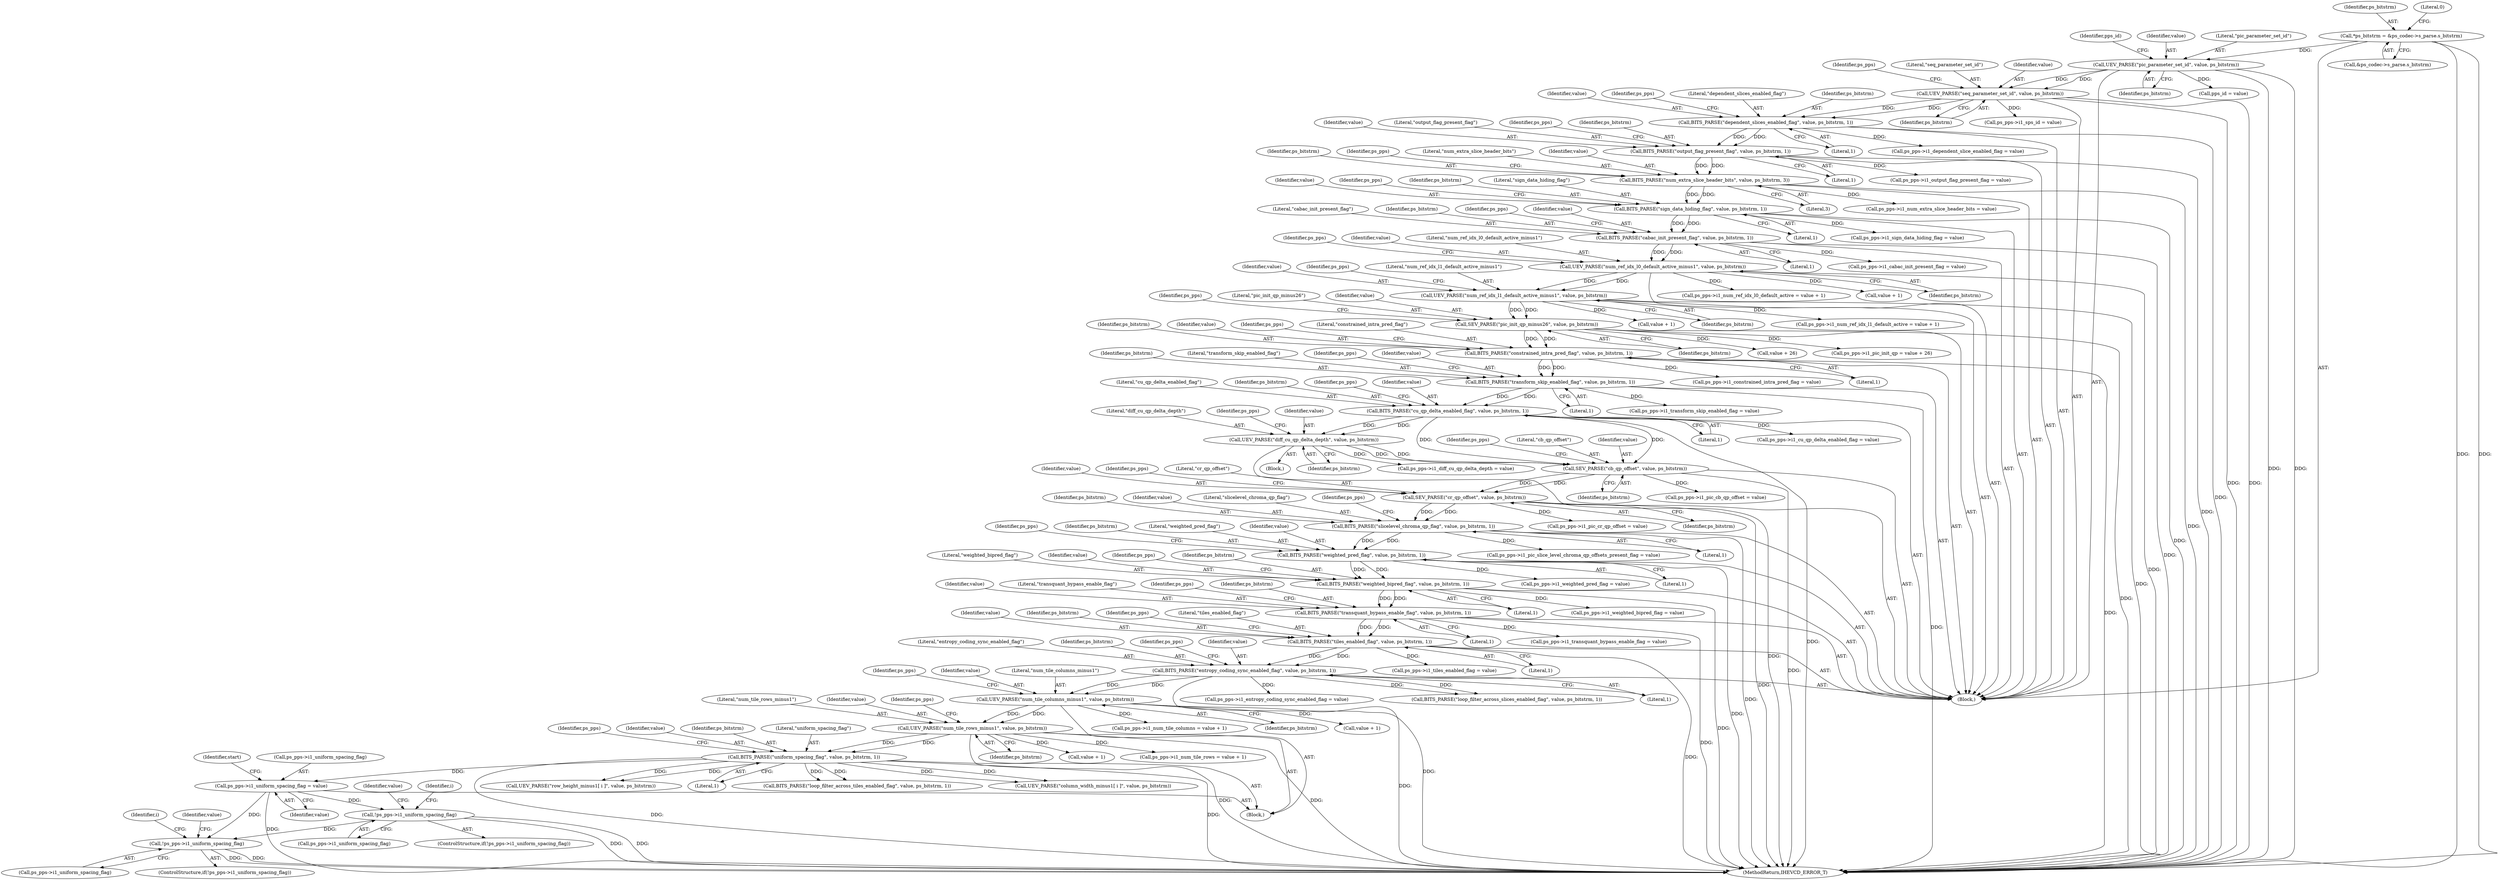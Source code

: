 digraph "0_Android_ebaa71da6362c497310377df509651974401d258@API" {
"1000659" [label="(Call,!ps_pps->i1_uniform_spacing_flag)"];
"1000511" [label="(Call,ps_pps->i1_uniform_spacing_flag = value)"];
"1000506" [label="(Call,BITS_PARSE(\"uniform_spacing_flag\", value, ps_bitstrm, 1))"];
"1000465" [label="(Call,UEV_PARSE(\"num_tile_rows_minus1\", value, ps_bitstrm))"];
"1000454" [label="(Call,UEV_PARSE(\"num_tile_columns_minus1\", value, ps_bitstrm))"];
"1000434" [label="(Call,BITS_PARSE(\"entropy_coding_sync_enabled_flag\", value, ps_bitstrm, 1))"];
"1000424" [label="(Call,BITS_PARSE(\"tiles_enabled_flag\", value, ps_bitstrm, 1))"];
"1000414" [label="(Call,BITS_PARSE(\"transquant_bypass_enable_flag\", value, ps_bitstrm, 1))"];
"1000404" [label="(Call,BITS_PARSE(\"weighted_bipred_flag\", value, ps_bitstrm, 1))"];
"1000394" [label="(Call,BITS_PARSE(\"weighted_pred_flag\", value, ps_bitstrm, 1))"];
"1000384" [label="(Call,BITS_PARSE(\"slicelevel_chroma_qp_flag\", value, ps_bitstrm, 1))"];
"1000375" [label="(Call,SEV_PARSE(\"cr_qp_offset\", value, ps_bitstrm))"];
"1000366" [label="(Call,SEV_PARSE(\"cb_qp_offset\", value, ps_bitstrm))"];
"1000324" [label="(Call,BITS_PARSE(\"cu_qp_delta_enabled_flag\", value, ps_bitstrm, 1))"];
"1000314" [label="(Call,BITS_PARSE(\"transform_skip_enabled_flag\", value, ps_bitstrm, 1))"];
"1000304" [label="(Call,BITS_PARSE(\"constrained_intra_pred_flag\", value, ps_bitstrm, 1))"];
"1000293" [label="(Call,SEV_PARSE(\"pic_init_qp_minus26\", value, ps_bitstrm))"];
"1000282" [label="(Call,UEV_PARSE(\"num_ref_idx_l1_default_active_minus1\", value, ps_bitstrm))"];
"1000271" [label="(Call,UEV_PARSE(\"num_ref_idx_l0_default_active_minus1\", value, ps_bitstrm))"];
"1000261" [label="(Call,BITS_PARSE(\"cabac_init_present_flag\", value, ps_bitstrm, 1))"];
"1000251" [label="(Call,BITS_PARSE(\"sign_data_hiding_flag\", value, ps_bitstrm, 1))"];
"1000241" [label="(Call,BITS_PARSE(\"num_extra_slice_header_bits\", value, ps_bitstrm, 3))"];
"1000231" [label="(Call,BITS_PARSE(\"output_flag_present_flag\", value, ps_bitstrm, 1))"];
"1000221" [label="(Call,BITS_PARSE(\"dependent_slices_enabled_flag\", value, ps_bitstrm, 1))"];
"1000180" [label="(Call,UEV_PARSE(\"seq_parameter_set_id\", value, ps_bitstrm))"];
"1000138" [label="(Call,UEV_PARSE(\"pic_parameter_set_id\", value, ps_bitstrm))"];
"1000122" [label="(Call,*ps_bitstrm = &ps_codec->s_parse.s_bitstrm)"];
"1000339" [label="(Call,UEV_PARSE(\"diff_cu_qp_delta_depth\", value, ps_bitstrm))"];
"1000537" [label="(Call,!ps_pps->i1_uniform_spacing_flag)"];
"1000426" [label="(Identifier,value)"];
"1000328" [label="(Literal,1)"];
"1000436" [label="(Identifier,value)"];
"1000658" [label="(ControlStructure,if(!ps_pps->i1_uniform_spacing_flag))"];
"1000341" [label="(Identifier,value)"];
"1000331" [label="(Identifier,ps_pps)"];
"1000453" [label="(Block,)"];
"1000123" [label="(Identifier,ps_bitstrm)"];
"1000570" [label="(Identifier,value)"];
"1000265" [label="(Literal,1)"];
"1000266" [label="(Call,ps_pps->i1_cabac_init_present_flag = value)"];
"1000273" [label="(Identifier,value)"];
"1000329" [label="(Call,ps_pps->i1_cu_qp_delta_enabled_flag = value)"];
"1000317" [label="(Identifier,ps_bitstrm)"];
"1000384" [label="(Call,BITS_PARSE(\"slicelevel_chroma_qp_flag\", value, ps_bitstrm, 1))"];
"1000326" [label="(Identifier,value)"];
"1000225" [label="(Literal,1)"];
"1000294" [label="(Literal,\"pic_init_qp_minus26\")"];
"1000284" [label="(Identifier,value)"];
"1000521" [label="(Identifier,start)"];
"1000427" [label="(Identifier,ps_bitstrm)"];
"1000139" [label="(Literal,\"pic_parameter_set_id\")"];
"1000253" [label="(Identifier,value)"];
"1000235" [label="(Literal,1)"];
"1000381" [label="(Identifier,ps_pps)"];
"1000245" [label="(Literal,3)"];
"1000375" [label="(Call,SEV_PARSE(\"cr_qp_offset\", value, ps_bitstrm))"];
"1000434" [label="(Call,BITS_PARSE(\"entropy_coding_sync_enabled_flag\", value, ps_bitstrm, 1))"];
"1000244" [label="(Identifier,ps_bitstrm)"];
"1000307" [label="(Identifier,ps_bitstrm)"];
"1000180" [label="(Call,UEV_PARSE(\"seq_parameter_set_id\", value, ps_bitstrm))"];
"1000275" [label="(Call,ps_pps->i1_num_ref_idx_l0_default_active = value + 1)"];
"1000407" [label="(Identifier,ps_bitstrm)"];
"1000435" [label="(Literal,\"entropy_coding_sync_enabled_flag\")"];
"1000438" [label="(Literal,1)"];
"1000258" [label="(Identifier,ps_pps)"];
"1000366" [label="(Call,SEV_PARSE(\"cb_qp_offset\", value, ps_bitstrm))"];
"1000673" [label="(Call,UEV_PARSE(\"row_height_minus1[ i ]\", value, ps_bitstrm))"];
"1000460" [label="(Identifier,ps_pps)"];
"1000415" [label="(Literal,\"transquant_bypass_enable_flag\")"];
"1000141" [label="(Identifier,ps_bitstrm)"];
"1000401" [label="(Identifier,ps_pps)"];
"1000223" [label="(Identifier,value)"];
"1000246" [label="(Call,ps_pps->i1_num_extra_slice_header_bits = value)"];
"1000271" [label="(Call,UEV_PARSE(\"num_ref_idx_l0_default_active_minus1\", value, ps_bitstrm))"];
"1000272" [label="(Literal,\"num_ref_idx_l0_default_active_minus1\")"];
"1000186" [label="(Identifier,ps_pps)"];
"1000458" [label="(Call,ps_pps->i1_num_tile_columns = value + 1)"];
"1000132" [label="(Literal,0)"];
"1000318" [label="(Literal,1)"];
"1000386" [label="(Identifier,value)"];
"1000385" [label="(Literal,\"slicelevel_chroma_qp_flag\")"];
"1000513" [label="(Identifier,ps_pps)"];
"1000510" [label="(Literal,1)"];
"1000338" [label="(Block,)"];
"1000394" [label="(Call,BITS_PARSE(\"weighted_pred_flag\", value, ps_bitstrm, 1))"];
"1000456" [label="(Identifier,value)"];
"1000279" [label="(Call,value + 1)"];
"1000764" [label="(Call,BITS_PARSE(\"loop_filter_across_tiles_enabled_flag\", value, ps_bitstrm, 1))"];
"1000274" [label="(Identifier,ps_bitstrm)"];
"1000408" [label="(Literal,1)"];
"1000261" [label="(Call,BITS_PARSE(\"cabac_init_present_flag\", value, ps_bitstrm, 1))"];
"1000421" [label="(Identifier,ps_pps)"];
"1000455" [label="(Literal,\"num_tile_columns_minus1\")"];
"1000248" [label="(Identifier,ps_pps)"];
"1000228" [label="(Identifier,ps_pps)"];
"1000468" [label="(Identifier,ps_bitstrm)"];
"1000309" [label="(Call,ps_pps->i1_constrained_intra_pred_flag = value)"];
"1000226" [label="(Call,ps_pps->i1_dependent_slice_enabled_flag = value)"];
"1000342" [label="(Identifier,ps_bitstrm)"];
"1000465" [label="(Call,UEV_PARSE(\"num_tile_rows_minus1\", value, ps_bitstrm))"];
"1000515" [label="(Identifier,value)"];
"1000110" [label="(Block,)"];
"1000238" [label="(Identifier,ps_pps)"];
"1000296" [label="(Identifier,ps_bitstrm)"];
"1000467" [label="(Identifier,value)"];
"1000181" [label="(Literal,\"seq_parameter_set_id\")"];
"1000544" [label="(Identifier,i)"];
"1000242" [label="(Literal,\"num_extra_slice_header_bits\")"];
"1000143" [label="(Identifier,pps_id)"];
"1000424" [label="(Call,BITS_PARSE(\"tiles_enabled_flag\", value, ps_bitstrm, 1))"];
"1000391" [label="(Identifier,ps_pps)"];
"1000315" [label="(Literal,\"transform_skip_enabled_flag\")"];
"1000122" [label="(Call,*ps_bitstrm = &ps_codec->s_parse.s_bitstrm)"];
"1000429" [label="(Call,ps_pps->i1_tiles_enabled_flag = value)"];
"1000241" [label="(Call,BITS_PARSE(\"num_extra_slice_header_bits\", value, ps_bitstrm, 3))"];
"1000418" [label="(Literal,1)"];
"1000306" [label="(Identifier,value)"];
"1000428" [label="(Literal,1)"];
"1000343" [label="(Call,ps_pps->i1_diff_cu_qp_delta_depth = value)"];
"1000417" [label="(Identifier,ps_bitstrm)"];
"1000376" [label="(Literal,\"cr_qp_offset\")"];
"1000387" [label="(Identifier,ps_bitstrm)"];
"1000473" [label="(Call,value + 1)"];
"1000251" [label="(Call,BITS_PARSE(\"sign_data_hiding_flag\", value, ps_bitstrm, 1))"];
"1000222" [label="(Literal,\"dependent_slices_enabled_flag\")"];
"1000416" [label="(Identifier,value)"];
"1000431" [label="(Identifier,ps_pps)"];
"1000369" [label="(Identifier,ps_bitstrm)"];
"1000425" [label="(Literal,\"tiles_enabled_flag\")"];
"1000236" [label="(Call,ps_pps->i1_output_flag_present_flag = value)"];
"1000508" [label="(Identifier,value)"];
"1000321" [label="(Identifier,ps_pps)"];
"1000324" [label="(Call,BITS_PARSE(\"cu_qp_delta_enabled_flag\", value, ps_bitstrm, 1))"];
"1000340" [label="(Literal,\"diff_cu_qp_delta_depth\")"];
"1000457" [label="(Identifier,ps_bitstrm)"];
"1000234" [label="(Identifier,ps_bitstrm)"];
"1000277" [label="(Identifier,ps_pps)"];
"1000389" [label="(Call,ps_pps->i1_pic_slice_level_chroma_qp_offsets_present_flag = value)"];
"1000345" [label="(Identifier,ps_pps)"];
"1000379" [label="(Call,ps_pps->i1_pic_cr_qp_offset = value)"];
"1000462" [label="(Call,value + 1)"];
"1000288" [label="(Identifier,ps_pps)"];
"1000290" [label="(Call,value + 1)"];
"1000314" [label="(Call,BITS_PARSE(\"transform_skip_enabled_flag\", value, ps_bitstrm, 1))"];
"1000437" [label="(Identifier,ps_bitstrm)"];
"1000405" [label="(Literal,\"weighted_bipred_flag\")"];
"1000511" [label="(Call,ps_pps->i1_uniform_spacing_flag = value)"];
"1000439" [label="(Call,ps_pps->i1_entropy_coding_sync_enabled_flag = value)"];
"1000372" [label="(Identifier,ps_pps)"];
"1000254" [label="(Identifier,ps_bitstrm)"];
"1000666" [label="(Identifier,i)"];
"1000233" [label="(Identifier,value)"];
"1000979" [label="(MethodReturn,IHEVCD_ERROR_T)"];
"1000397" [label="(Identifier,ps_bitstrm)"];
"1000471" [label="(Identifier,ps_pps)"];
"1000124" [label="(Call,&ps_codec->s_parse.s_bitstrm)"];
"1000419" [label="(Call,ps_pps->i1_transquant_bypass_enable_flag = value)"];
"1000295" [label="(Identifier,value)"];
"1000268" [label="(Identifier,ps_pps)"];
"1000316" [label="(Identifier,value)"];
"1000232" [label="(Literal,\"output_flag_present_flag\")"];
"1000388" [label="(Literal,1)"];
"1000325" [label="(Literal,\"cu_qp_delta_enabled_flag\")"];
"1000327" [label="(Identifier,ps_bitstrm)"];
"1000409" [label="(Call,ps_pps->i1_weighted_bipred_flag = value)"];
"1000512" [label="(Call,ps_pps->i1_uniform_spacing_flag)"];
"1000304" [label="(Call,BITS_PARSE(\"constrained_intra_pred_flag\", value, ps_bitstrm, 1))"];
"1000255" [label="(Literal,1)"];
"1000399" [label="(Call,ps_pps->i1_weighted_pred_flag = value)"];
"1000538" [label="(Call,ps_pps->i1_uniform_spacing_flag)"];
"1000283" [label="(Literal,\"num_ref_idx_l1_default_active_minus1\")"];
"1000231" [label="(Call,BITS_PARSE(\"output_flag_present_flag\", value, ps_bitstrm, 1))"];
"1000659" [label="(Call,!ps_pps->i1_uniform_spacing_flag)"];
"1000301" [label="(Call,value + 26)"];
"1000183" [label="(Identifier,ps_bitstrm)"];
"1000293" [label="(Call,SEV_PARSE(\"pic_init_qp_minus26\", value, ps_bitstrm))"];
"1000406" [label="(Identifier,value)"];
"1000466" [label="(Literal,\"num_tile_rows_minus1\")"];
"1000319" [label="(Call,ps_pps->i1_transform_skip_enabled_flag = value)"];
"1000378" [label="(Identifier,ps_bitstrm)"];
"1000263" [label="(Identifier,value)"];
"1000140" [label="(Identifier,value)"];
"1000224" [label="(Identifier,ps_bitstrm)"];
"1000692" [label="(Identifier,value)"];
"1000506" [label="(Call,BITS_PARSE(\"uniform_spacing_flag\", value, ps_bitstrm, 1))"];
"1000311" [label="(Identifier,ps_pps)"];
"1000285" [label="(Identifier,ps_bitstrm)"];
"1000262" [label="(Literal,\"cabac_init_present_flag\")"];
"1000414" [label="(Call,BITS_PARSE(\"transquant_bypass_enable_flag\", value, ps_bitstrm, 1))"];
"1000469" [label="(Call,ps_pps->i1_num_tile_rows = value + 1)"];
"1000221" [label="(Call,BITS_PARSE(\"dependent_slices_enabled_flag\", value, ps_bitstrm, 1))"];
"1000256" [label="(Call,ps_pps->i1_sign_data_hiding_flag = value)"];
"1000370" [label="(Call,ps_pps->i1_pic_cb_qp_offset = value)"];
"1000299" [label="(Identifier,ps_pps)"];
"1000282" [label="(Call,UEV_PARSE(\"num_ref_idx_l1_default_active_minus1\", value, ps_bitstrm))"];
"1000182" [label="(Identifier,value)"];
"1000441" [label="(Identifier,ps_pps)"];
"1000411" [label="(Identifier,ps_pps)"];
"1000286" [label="(Call,ps_pps->i1_num_ref_idx_l1_default_active = value + 1)"];
"1000537" [label="(Call,!ps_pps->i1_uniform_spacing_flag)"];
"1000404" [label="(Call,BITS_PARSE(\"weighted_bipred_flag\", value, ps_bitstrm, 1))"];
"1000395" [label="(Literal,\"weighted_pred_flag\")"];
"1000454" [label="(Call,UEV_PARSE(\"num_tile_columns_minus1\", value, ps_bitstrm))"];
"1000551" [label="(Call,UEV_PARSE(\"column_width_minus1[ i ]\", value, ps_bitstrm))"];
"1000142" [label="(Call,pps_id = value)"];
"1000377" [label="(Identifier,value)"];
"1000396" [label="(Identifier,value)"];
"1000536" [label="(ControlStructure,if(!ps_pps->i1_uniform_spacing_flag))"];
"1000367" [label="(Literal,\"cb_qp_offset\")"];
"1000509" [label="(Identifier,ps_bitstrm)"];
"1000243" [label="(Identifier,value)"];
"1000264" [label="(Identifier,ps_bitstrm)"];
"1000184" [label="(Call,ps_pps->i1_sps_id = value)"];
"1000368" [label="(Identifier,value)"];
"1000507" [label="(Literal,\"uniform_spacing_flag\")"];
"1000297" [label="(Call,ps_pps->i1_pic_init_qp = value + 26)"];
"1000823" [label="(Call,BITS_PARSE(\"loop_filter_across_slices_enabled_flag\", value, ps_bitstrm, 1))"];
"1000138" [label="(Call,UEV_PARSE(\"pic_parameter_set_id\", value, ps_bitstrm))"];
"1000398" [label="(Literal,1)"];
"1000339" [label="(Call,UEV_PARSE(\"diff_cu_qp_delta_depth\", value, ps_bitstrm))"];
"1000305" [label="(Literal,\"constrained_intra_pred_flag\")"];
"1000660" [label="(Call,ps_pps->i1_uniform_spacing_flag)"];
"1000308" [label="(Literal,1)"];
"1000252" [label="(Literal,\"sign_data_hiding_flag\")"];
"1000659" -> "1000658"  [label="AST: "];
"1000659" -> "1000660"  [label="CFG: "];
"1000660" -> "1000659"  [label="AST: "];
"1000666" -> "1000659"  [label="CFG: "];
"1000692" -> "1000659"  [label="CFG: "];
"1000659" -> "1000979"  [label="DDG: "];
"1000659" -> "1000979"  [label="DDG: "];
"1000511" -> "1000659"  [label="DDG: "];
"1000537" -> "1000659"  [label="DDG: "];
"1000511" -> "1000453"  [label="AST: "];
"1000511" -> "1000515"  [label="CFG: "];
"1000512" -> "1000511"  [label="AST: "];
"1000515" -> "1000511"  [label="AST: "];
"1000521" -> "1000511"  [label="CFG: "];
"1000511" -> "1000979"  [label="DDG: "];
"1000506" -> "1000511"  [label="DDG: "];
"1000511" -> "1000537"  [label="DDG: "];
"1000506" -> "1000453"  [label="AST: "];
"1000506" -> "1000510"  [label="CFG: "];
"1000507" -> "1000506"  [label="AST: "];
"1000508" -> "1000506"  [label="AST: "];
"1000509" -> "1000506"  [label="AST: "];
"1000510" -> "1000506"  [label="AST: "];
"1000513" -> "1000506"  [label="CFG: "];
"1000506" -> "1000979"  [label="DDG: "];
"1000506" -> "1000979"  [label="DDG: "];
"1000465" -> "1000506"  [label="DDG: "];
"1000465" -> "1000506"  [label="DDG: "];
"1000506" -> "1000551"  [label="DDG: "];
"1000506" -> "1000551"  [label="DDG: "];
"1000506" -> "1000673"  [label="DDG: "];
"1000506" -> "1000673"  [label="DDG: "];
"1000506" -> "1000764"  [label="DDG: "];
"1000506" -> "1000764"  [label="DDG: "];
"1000465" -> "1000453"  [label="AST: "];
"1000465" -> "1000468"  [label="CFG: "];
"1000466" -> "1000465"  [label="AST: "];
"1000467" -> "1000465"  [label="AST: "];
"1000468" -> "1000465"  [label="AST: "];
"1000471" -> "1000465"  [label="CFG: "];
"1000465" -> "1000979"  [label="DDG: "];
"1000465" -> "1000979"  [label="DDG: "];
"1000454" -> "1000465"  [label="DDG: "];
"1000454" -> "1000465"  [label="DDG: "];
"1000465" -> "1000469"  [label="DDG: "];
"1000465" -> "1000473"  [label="DDG: "];
"1000454" -> "1000453"  [label="AST: "];
"1000454" -> "1000457"  [label="CFG: "];
"1000455" -> "1000454"  [label="AST: "];
"1000456" -> "1000454"  [label="AST: "];
"1000457" -> "1000454"  [label="AST: "];
"1000460" -> "1000454"  [label="CFG: "];
"1000454" -> "1000979"  [label="DDG: "];
"1000434" -> "1000454"  [label="DDG: "];
"1000434" -> "1000454"  [label="DDG: "];
"1000454" -> "1000458"  [label="DDG: "];
"1000454" -> "1000462"  [label="DDG: "];
"1000434" -> "1000110"  [label="AST: "];
"1000434" -> "1000438"  [label="CFG: "];
"1000435" -> "1000434"  [label="AST: "];
"1000436" -> "1000434"  [label="AST: "];
"1000437" -> "1000434"  [label="AST: "];
"1000438" -> "1000434"  [label="AST: "];
"1000441" -> "1000434"  [label="CFG: "];
"1000434" -> "1000979"  [label="DDG: "];
"1000424" -> "1000434"  [label="DDG: "];
"1000424" -> "1000434"  [label="DDG: "];
"1000434" -> "1000439"  [label="DDG: "];
"1000434" -> "1000823"  [label="DDG: "];
"1000434" -> "1000823"  [label="DDG: "];
"1000424" -> "1000110"  [label="AST: "];
"1000424" -> "1000428"  [label="CFG: "];
"1000425" -> "1000424"  [label="AST: "];
"1000426" -> "1000424"  [label="AST: "];
"1000427" -> "1000424"  [label="AST: "];
"1000428" -> "1000424"  [label="AST: "];
"1000431" -> "1000424"  [label="CFG: "];
"1000424" -> "1000979"  [label="DDG: "];
"1000414" -> "1000424"  [label="DDG: "];
"1000414" -> "1000424"  [label="DDG: "];
"1000424" -> "1000429"  [label="DDG: "];
"1000414" -> "1000110"  [label="AST: "];
"1000414" -> "1000418"  [label="CFG: "];
"1000415" -> "1000414"  [label="AST: "];
"1000416" -> "1000414"  [label="AST: "];
"1000417" -> "1000414"  [label="AST: "];
"1000418" -> "1000414"  [label="AST: "];
"1000421" -> "1000414"  [label="CFG: "];
"1000414" -> "1000979"  [label="DDG: "];
"1000404" -> "1000414"  [label="DDG: "];
"1000404" -> "1000414"  [label="DDG: "];
"1000414" -> "1000419"  [label="DDG: "];
"1000404" -> "1000110"  [label="AST: "];
"1000404" -> "1000408"  [label="CFG: "];
"1000405" -> "1000404"  [label="AST: "];
"1000406" -> "1000404"  [label="AST: "];
"1000407" -> "1000404"  [label="AST: "];
"1000408" -> "1000404"  [label="AST: "];
"1000411" -> "1000404"  [label="CFG: "];
"1000404" -> "1000979"  [label="DDG: "];
"1000394" -> "1000404"  [label="DDG: "];
"1000394" -> "1000404"  [label="DDG: "];
"1000404" -> "1000409"  [label="DDG: "];
"1000394" -> "1000110"  [label="AST: "];
"1000394" -> "1000398"  [label="CFG: "];
"1000395" -> "1000394"  [label="AST: "];
"1000396" -> "1000394"  [label="AST: "];
"1000397" -> "1000394"  [label="AST: "];
"1000398" -> "1000394"  [label="AST: "];
"1000401" -> "1000394"  [label="CFG: "];
"1000394" -> "1000979"  [label="DDG: "];
"1000384" -> "1000394"  [label="DDG: "];
"1000384" -> "1000394"  [label="DDG: "];
"1000394" -> "1000399"  [label="DDG: "];
"1000384" -> "1000110"  [label="AST: "];
"1000384" -> "1000388"  [label="CFG: "];
"1000385" -> "1000384"  [label="AST: "];
"1000386" -> "1000384"  [label="AST: "];
"1000387" -> "1000384"  [label="AST: "];
"1000388" -> "1000384"  [label="AST: "];
"1000391" -> "1000384"  [label="CFG: "];
"1000384" -> "1000979"  [label="DDG: "];
"1000375" -> "1000384"  [label="DDG: "];
"1000375" -> "1000384"  [label="DDG: "];
"1000384" -> "1000389"  [label="DDG: "];
"1000375" -> "1000110"  [label="AST: "];
"1000375" -> "1000378"  [label="CFG: "];
"1000376" -> "1000375"  [label="AST: "];
"1000377" -> "1000375"  [label="AST: "];
"1000378" -> "1000375"  [label="AST: "];
"1000381" -> "1000375"  [label="CFG: "];
"1000375" -> "1000979"  [label="DDG: "];
"1000366" -> "1000375"  [label="DDG: "];
"1000366" -> "1000375"  [label="DDG: "];
"1000375" -> "1000379"  [label="DDG: "];
"1000366" -> "1000110"  [label="AST: "];
"1000366" -> "1000369"  [label="CFG: "];
"1000367" -> "1000366"  [label="AST: "];
"1000368" -> "1000366"  [label="AST: "];
"1000369" -> "1000366"  [label="AST: "];
"1000372" -> "1000366"  [label="CFG: "];
"1000366" -> "1000979"  [label="DDG: "];
"1000324" -> "1000366"  [label="DDG: "];
"1000324" -> "1000366"  [label="DDG: "];
"1000339" -> "1000366"  [label="DDG: "];
"1000339" -> "1000366"  [label="DDG: "];
"1000366" -> "1000370"  [label="DDG: "];
"1000324" -> "1000110"  [label="AST: "];
"1000324" -> "1000328"  [label="CFG: "];
"1000325" -> "1000324"  [label="AST: "];
"1000326" -> "1000324"  [label="AST: "];
"1000327" -> "1000324"  [label="AST: "];
"1000328" -> "1000324"  [label="AST: "];
"1000331" -> "1000324"  [label="CFG: "];
"1000324" -> "1000979"  [label="DDG: "];
"1000314" -> "1000324"  [label="DDG: "];
"1000314" -> "1000324"  [label="DDG: "];
"1000324" -> "1000329"  [label="DDG: "];
"1000324" -> "1000339"  [label="DDG: "];
"1000324" -> "1000339"  [label="DDG: "];
"1000314" -> "1000110"  [label="AST: "];
"1000314" -> "1000318"  [label="CFG: "];
"1000315" -> "1000314"  [label="AST: "];
"1000316" -> "1000314"  [label="AST: "];
"1000317" -> "1000314"  [label="AST: "];
"1000318" -> "1000314"  [label="AST: "];
"1000321" -> "1000314"  [label="CFG: "];
"1000314" -> "1000979"  [label="DDG: "];
"1000304" -> "1000314"  [label="DDG: "];
"1000304" -> "1000314"  [label="DDG: "];
"1000314" -> "1000319"  [label="DDG: "];
"1000304" -> "1000110"  [label="AST: "];
"1000304" -> "1000308"  [label="CFG: "];
"1000305" -> "1000304"  [label="AST: "];
"1000306" -> "1000304"  [label="AST: "];
"1000307" -> "1000304"  [label="AST: "];
"1000308" -> "1000304"  [label="AST: "];
"1000311" -> "1000304"  [label="CFG: "];
"1000304" -> "1000979"  [label="DDG: "];
"1000293" -> "1000304"  [label="DDG: "];
"1000293" -> "1000304"  [label="DDG: "];
"1000304" -> "1000309"  [label="DDG: "];
"1000293" -> "1000110"  [label="AST: "];
"1000293" -> "1000296"  [label="CFG: "];
"1000294" -> "1000293"  [label="AST: "];
"1000295" -> "1000293"  [label="AST: "];
"1000296" -> "1000293"  [label="AST: "];
"1000299" -> "1000293"  [label="CFG: "];
"1000293" -> "1000979"  [label="DDG: "];
"1000282" -> "1000293"  [label="DDG: "];
"1000282" -> "1000293"  [label="DDG: "];
"1000293" -> "1000297"  [label="DDG: "];
"1000293" -> "1000301"  [label="DDG: "];
"1000282" -> "1000110"  [label="AST: "];
"1000282" -> "1000285"  [label="CFG: "];
"1000283" -> "1000282"  [label="AST: "];
"1000284" -> "1000282"  [label="AST: "];
"1000285" -> "1000282"  [label="AST: "];
"1000288" -> "1000282"  [label="CFG: "];
"1000282" -> "1000979"  [label="DDG: "];
"1000271" -> "1000282"  [label="DDG: "];
"1000271" -> "1000282"  [label="DDG: "];
"1000282" -> "1000286"  [label="DDG: "];
"1000282" -> "1000290"  [label="DDG: "];
"1000271" -> "1000110"  [label="AST: "];
"1000271" -> "1000274"  [label="CFG: "];
"1000272" -> "1000271"  [label="AST: "];
"1000273" -> "1000271"  [label="AST: "];
"1000274" -> "1000271"  [label="AST: "];
"1000277" -> "1000271"  [label="CFG: "];
"1000271" -> "1000979"  [label="DDG: "];
"1000261" -> "1000271"  [label="DDG: "];
"1000261" -> "1000271"  [label="DDG: "];
"1000271" -> "1000275"  [label="DDG: "];
"1000271" -> "1000279"  [label="DDG: "];
"1000261" -> "1000110"  [label="AST: "];
"1000261" -> "1000265"  [label="CFG: "];
"1000262" -> "1000261"  [label="AST: "];
"1000263" -> "1000261"  [label="AST: "];
"1000264" -> "1000261"  [label="AST: "];
"1000265" -> "1000261"  [label="AST: "];
"1000268" -> "1000261"  [label="CFG: "];
"1000261" -> "1000979"  [label="DDG: "];
"1000251" -> "1000261"  [label="DDG: "];
"1000251" -> "1000261"  [label="DDG: "];
"1000261" -> "1000266"  [label="DDG: "];
"1000251" -> "1000110"  [label="AST: "];
"1000251" -> "1000255"  [label="CFG: "];
"1000252" -> "1000251"  [label="AST: "];
"1000253" -> "1000251"  [label="AST: "];
"1000254" -> "1000251"  [label="AST: "];
"1000255" -> "1000251"  [label="AST: "];
"1000258" -> "1000251"  [label="CFG: "];
"1000251" -> "1000979"  [label="DDG: "];
"1000241" -> "1000251"  [label="DDG: "];
"1000241" -> "1000251"  [label="DDG: "];
"1000251" -> "1000256"  [label="DDG: "];
"1000241" -> "1000110"  [label="AST: "];
"1000241" -> "1000245"  [label="CFG: "];
"1000242" -> "1000241"  [label="AST: "];
"1000243" -> "1000241"  [label="AST: "];
"1000244" -> "1000241"  [label="AST: "];
"1000245" -> "1000241"  [label="AST: "];
"1000248" -> "1000241"  [label="CFG: "];
"1000241" -> "1000979"  [label="DDG: "];
"1000231" -> "1000241"  [label="DDG: "];
"1000231" -> "1000241"  [label="DDG: "];
"1000241" -> "1000246"  [label="DDG: "];
"1000231" -> "1000110"  [label="AST: "];
"1000231" -> "1000235"  [label="CFG: "];
"1000232" -> "1000231"  [label="AST: "];
"1000233" -> "1000231"  [label="AST: "];
"1000234" -> "1000231"  [label="AST: "];
"1000235" -> "1000231"  [label="AST: "];
"1000238" -> "1000231"  [label="CFG: "];
"1000231" -> "1000979"  [label="DDG: "];
"1000221" -> "1000231"  [label="DDG: "];
"1000221" -> "1000231"  [label="DDG: "];
"1000231" -> "1000236"  [label="DDG: "];
"1000221" -> "1000110"  [label="AST: "];
"1000221" -> "1000225"  [label="CFG: "];
"1000222" -> "1000221"  [label="AST: "];
"1000223" -> "1000221"  [label="AST: "];
"1000224" -> "1000221"  [label="AST: "];
"1000225" -> "1000221"  [label="AST: "];
"1000228" -> "1000221"  [label="CFG: "];
"1000221" -> "1000979"  [label="DDG: "];
"1000180" -> "1000221"  [label="DDG: "];
"1000180" -> "1000221"  [label="DDG: "];
"1000221" -> "1000226"  [label="DDG: "];
"1000180" -> "1000110"  [label="AST: "];
"1000180" -> "1000183"  [label="CFG: "];
"1000181" -> "1000180"  [label="AST: "];
"1000182" -> "1000180"  [label="AST: "];
"1000183" -> "1000180"  [label="AST: "];
"1000186" -> "1000180"  [label="CFG: "];
"1000180" -> "1000979"  [label="DDG: "];
"1000180" -> "1000979"  [label="DDG: "];
"1000138" -> "1000180"  [label="DDG: "];
"1000138" -> "1000180"  [label="DDG: "];
"1000180" -> "1000184"  [label="DDG: "];
"1000138" -> "1000110"  [label="AST: "];
"1000138" -> "1000141"  [label="CFG: "];
"1000139" -> "1000138"  [label="AST: "];
"1000140" -> "1000138"  [label="AST: "];
"1000141" -> "1000138"  [label="AST: "];
"1000143" -> "1000138"  [label="CFG: "];
"1000138" -> "1000979"  [label="DDG: "];
"1000138" -> "1000979"  [label="DDG: "];
"1000122" -> "1000138"  [label="DDG: "];
"1000138" -> "1000142"  [label="DDG: "];
"1000122" -> "1000110"  [label="AST: "];
"1000122" -> "1000124"  [label="CFG: "];
"1000123" -> "1000122"  [label="AST: "];
"1000124" -> "1000122"  [label="AST: "];
"1000132" -> "1000122"  [label="CFG: "];
"1000122" -> "1000979"  [label="DDG: "];
"1000122" -> "1000979"  [label="DDG: "];
"1000339" -> "1000338"  [label="AST: "];
"1000339" -> "1000342"  [label="CFG: "];
"1000340" -> "1000339"  [label="AST: "];
"1000341" -> "1000339"  [label="AST: "];
"1000342" -> "1000339"  [label="AST: "];
"1000345" -> "1000339"  [label="CFG: "];
"1000339" -> "1000979"  [label="DDG: "];
"1000339" -> "1000343"  [label="DDG: "];
"1000537" -> "1000536"  [label="AST: "];
"1000537" -> "1000538"  [label="CFG: "];
"1000538" -> "1000537"  [label="AST: "];
"1000544" -> "1000537"  [label="CFG: "];
"1000570" -> "1000537"  [label="CFG: "];
"1000537" -> "1000979"  [label="DDG: "];
"1000537" -> "1000979"  [label="DDG: "];
}
